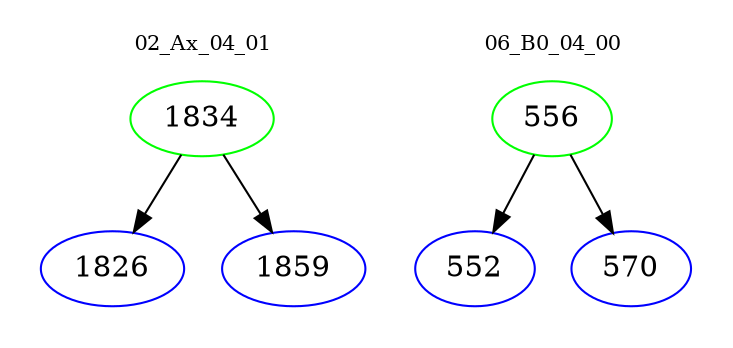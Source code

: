 digraph{
subgraph cluster_0 {
color = white
label = "02_Ax_04_01";
fontsize=10;
T0_1834 [label="1834", color="green"]
T0_1834 -> T0_1826 [color="black"]
T0_1826 [label="1826", color="blue"]
T0_1834 -> T0_1859 [color="black"]
T0_1859 [label="1859", color="blue"]
}
subgraph cluster_1 {
color = white
label = "06_B0_04_00";
fontsize=10;
T1_556 [label="556", color="green"]
T1_556 -> T1_552 [color="black"]
T1_552 [label="552", color="blue"]
T1_556 -> T1_570 [color="black"]
T1_570 [label="570", color="blue"]
}
}
